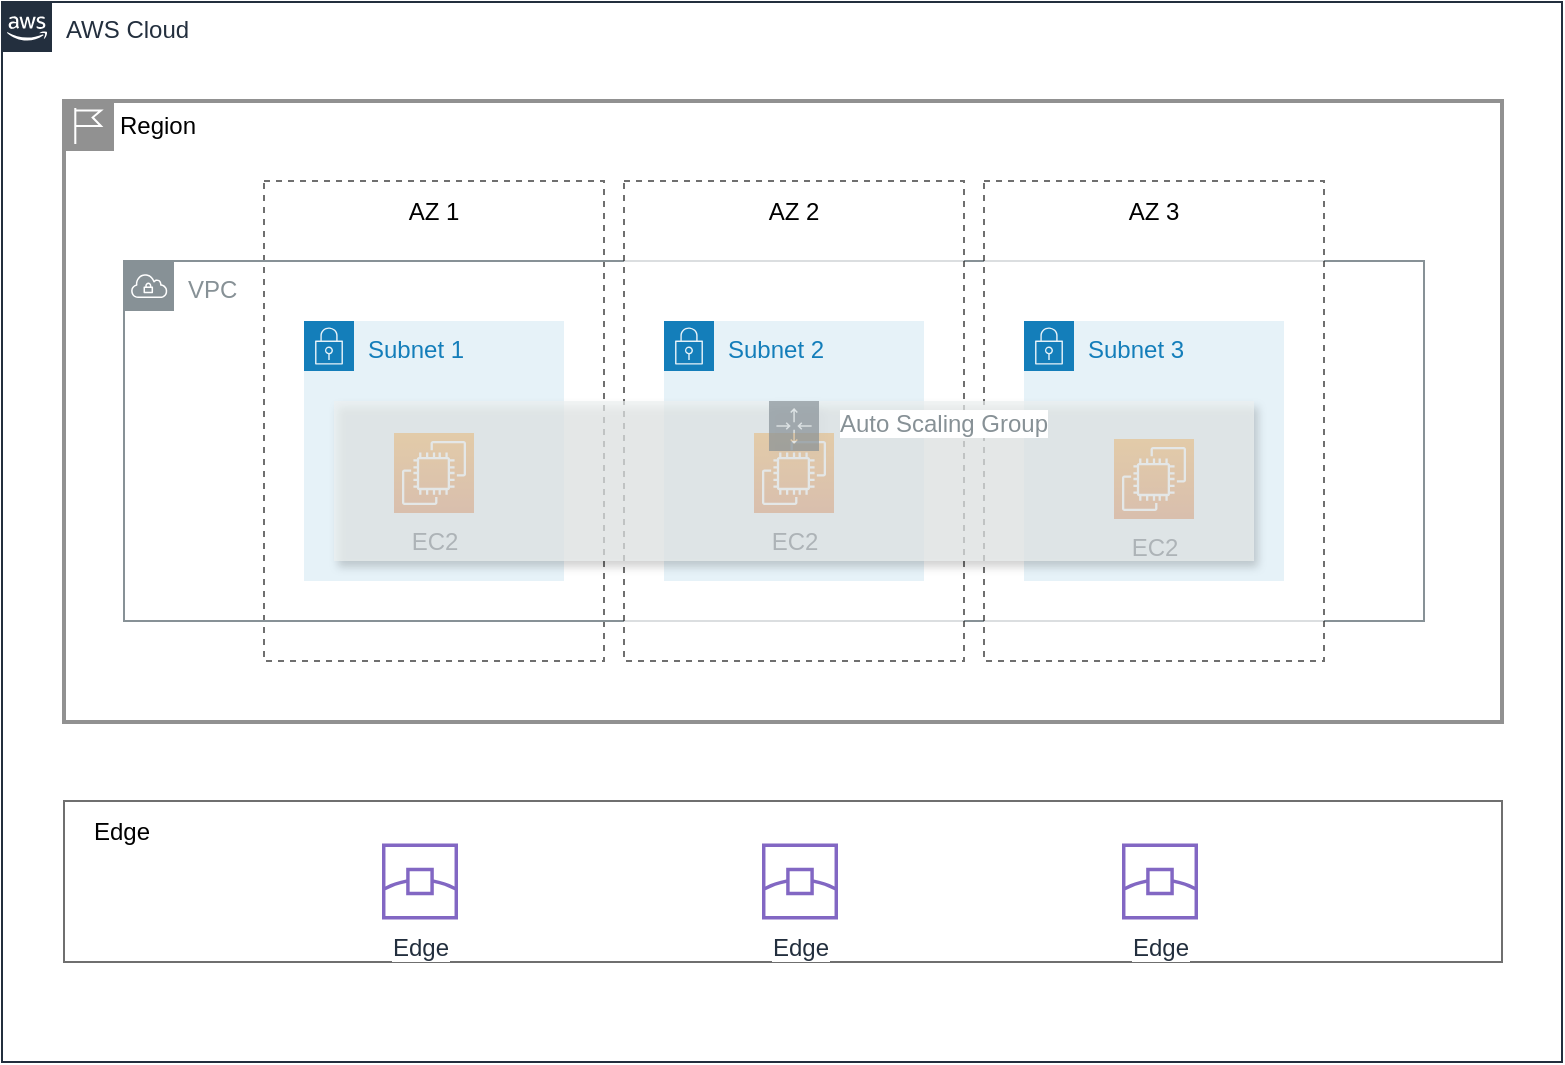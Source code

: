 <mxfile version="20.3.0" type="device"><diagram id="Ht1M8jgEwFfnCIfOTk4-" name="Page-1"><mxGraphModel dx="2291" dy="1858" grid="1" gridSize="10" guides="1" tooltips="1" connect="1" arrows="1" fold="1" page="1" pageScale="1" pageWidth="1169" pageHeight="827" math="0" shadow="0"><root><mxCell id="0"/><mxCell id="1" parent="0"/><mxCell id="UEzPUAAOIrF-is8g5C7q-175" value="AWS Cloud" style="points=[[0,0],[0.25,0],[0.5,0],[0.75,0],[1,0],[1,0.25],[1,0.5],[1,0.75],[1,1],[0.75,1],[0.5,1],[0.25,1],[0,1],[0,0.75],[0,0.5],[0,0.25]];outlineConnect=0;gradientColor=none;html=1;whiteSpace=wrap;fontSize=12;fontStyle=0;shape=mxgraph.aws4.group;grIcon=mxgraph.aws4.group_aws_cloud_alt;strokeColor=#232F3E;fillColor=none;verticalAlign=top;align=left;spacingLeft=30;fontColor=#232F3E;dashed=0;labelBackgroundColor=#ffffff;container=1;pointerEvents=0;collapsible=0;recursiveResize=0;" parent="1" vertex="1"><mxGeometry x="-80" y="-800" width="780" height="530" as="geometry"/></mxCell><mxCell id="mkdfGRH1sTbtCdt6mufN-1" value="Region" style="shape=mxgraph.ibm.box;prType=region;fontStyle=0;verticalAlign=top;align=left;spacingLeft=32;spacingTop=4;fillColor=none;rounded=0;whiteSpace=wrap;html=1;strokeColor=#919191;strokeWidth=2;dashed=0;container=1;spacing=-4;collapsible=0;expand=0;recursiveResize=0;" vertex="1" parent="UEzPUAAOIrF-is8g5C7q-175"><mxGeometry x="31" y="49.5" width="719" height="310.5" as="geometry"/></mxCell><mxCell id="mkdfGRH1sTbtCdt6mufN-13" value="" style="rounded=0;whiteSpace=wrap;html=1;shadow=0;dashed=1;labelBackgroundColor=default;labelBorderColor=none;sketch=0;strokeColor=#333333;strokeWidth=1;opacity=70;glass=0;" vertex="1" parent="mkdfGRH1sTbtCdt6mufN-1"><mxGeometry x="100" y="40" width="170" height="240" as="geometry"/></mxCell><mxCell id="mkdfGRH1sTbtCdt6mufN-2" value="VPC" style="sketch=0;outlineConnect=0;gradientColor=none;html=1;whiteSpace=wrap;fontSize=12;fontStyle=0;shape=mxgraph.aws4.group;grIcon=mxgraph.aws4.group_vpc;strokeColor=#879196;fillColor=none;verticalAlign=top;align=left;spacingLeft=30;fontColor=#879196;dashed=0;" vertex="1" parent="mkdfGRH1sTbtCdt6mufN-1"><mxGeometry x="30" y="80" width="650" height="180" as="geometry"/></mxCell><mxCell id="mkdfGRH1sTbtCdt6mufN-15" value="" style="rounded=0;whiteSpace=wrap;html=1;shadow=0;dashed=1;labelBackgroundColor=default;labelBorderColor=none;sketch=0;strokeColor=#333333;strokeWidth=1;opacity=70;glass=0;" vertex="1" parent="mkdfGRH1sTbtCdt6mufN-1"><mxGeometry x="280" y="40" width="170" height="240" as="geometry"/></mxCell><mxCell id="mkdfGRH1sTbtCdt6mufN-5" value="Subnet 1" style="points=[[0,0],[0.25,0],[0.5,0],[0.75,0],[1,0],[1,0.25],[1,0.5],[1,0.75],[1,1],[0.75,1],[0.5,1],[0.25,1],[0,1],[0,0.75],[0,0.5],[0,0.25]];outlineConnect=0;gradientColor=none;html=1;whiteSpace=wrap;fontSize=12;fontStyle=0;container=1;pointerEvents=0;collapsible=0;recursiveResize=0;shape=mxgraph.aws4.group;grIcon=mxgraph.aws4.group_security_group;grStroke=0;strokeColor=#147EBA;fillColor=#E6F2F8;verticalAlign=top;align=left;spacingLeft=30;fontColor=#147EBA;dashed=0;" vertex="1" parent="mkdfGRH1sTbtCdt6mufN-1"><mxGeometry x="120" y="110" width="130" height="130" as="geometry"/></mxCell><mxCell id="mkdfGRH1sTbtCdt6mufN-8" value="EC2" style="sketch=0;points=[[0,0,0],[0.25,0,0],[0.5,0,0],[0.75,0,0],[1,0,0],[0,1,0],[0.25,1,0],[0.5,1,0],[0.75,1,0],[1,1,0],[0,0.25,0],[0,0.5,0],[0,0.75,0],[1,0.25,0],[1,0.5,0],[1,0.75,0]];outlineConnect=0;fontColor=#232F3E;gradientColor=#F78E04;gradientDirection=north;fillColor=#D05C17;strokeColor=#ffffff;dashed=0;verticalLabelPosition=bottom;verticalAlign=top;align=center;html=1;fontSize=12;fontStyle=0;aspect=fixed;shape=mxgraph.aws4.resourceIcon;resIcon=mxgraph.aws4.ec2;" vertex="1" parent="mkdfGRH1sTbtCdt6mufN-5"><mxGeometry x="45" y="56" width="40" height="40" as="geometry"/></mxCell><mxCell id="mkdfGRH1sTbtCdt6mufN-6" value="Subnet 2" style="points=[[0,0],[0.25,0],[0.5,0],[0.75,0],[1,0],[1,0.25],[1,0.5],[1,0.75],[1,1],[0.75,1],[0.5,1],[0.25,1],[0,1],[0,0.75],[0,0.5],[0,0.25]];outlineConnect=0;gradientColor=none;html=1;whiteSpace=wrap;fontSize=12;fontStyle=0;container=1;pointerEvents=0;collapsible=0;recursiveResize=0;shape=mxgraph.aws4.group;grIcon=mxgraph.aws4.group_security_group;grStroke=0;strokeColor=#147EBA;fillColor=#E6F2F8;verticalAlign=top;align=left;spacingLeft=30;fontColor=#147EBA;dashed=0;" vertex="1" parent="mkdfGRH1sTbtCdt6mufN-1"><mxGeometry x="300" y="110" width="130" height="130" as="geometry"/></mxCell><mxCell id="mkdfGRH1sTbtCdt6mufN-9" value="EC2" style="sketch=0;points=[[0,0,0],[0.25,0,0],[0.5,0,0],[0.75,0,0],[1,0,0],[0,1,0],[0.25,1,0],[0.5,1,0],[0.75,1,0],[1,1,0],[0,0.25,0],[0,0.5,0],[0,0.75,0],[1,0.25,0],[1,0.5,0],[1,0.75,0]];outlineConnect=0;fontColor=#232F3E;gradientColor=#F78E04;gradientDirection=north;fillColor=#D05C17;strokeColor=#ffffff;dashed=0;verticalLabelPosition=bottom;verticalAlign=top;align=center;html=1;fontSize=12;fontStyle=0;aspect=fixed;shape=mxgraph.aws4.resourceIcon;resIcon=mxgraph.aws4.ec2;" vertex="1" parent="mkdfGRH1sTbtCdt6mufN-6"><mxGeometry x="45" y="56" width="40" height="40" as="geometry"/></mxCell><mxCell id="mkdfGRH1sTbtCdt6mufN-16" value="" style="rounded=0;whiteSpace=wrap;html=1;shadow=0;dashed=1;labelBackgroundColor=default;labelBorderColor=none;sketch=0;strokeColor=#333333;strokeWidth=1;opacity=70;glass=0;" vertex="1" parent="mkdfGRH1sTbtCdt6mufN-1"><mxGeometry x="460" y="40" width="170" height="240" as="geometry"/></mxCell><mxCell id="mkdfGRH1sTbtCdt6mufN-7" value="Subnet 3" style="points=[[0,0],[0.25,0],[0.5,0],[0.75,0],[1,0],[1,0.25],[1,0.5],[1,0.75],[1,1],[0.75,1],[0.5,1],[0.25,1],[0,1],[0,0.75],[0,0.5],[0,0.25]];outlineConnect=0;gradientColor=none;html=1;whiteSpace=wrap;fontSize=12;fontStyle=0;container=1;pointerEvents=0;collapsible=0;recursiveResize=0;shape=mxgraph.aws4.group;grIcon=mxgraph.aws4.group_security_group;grStroke=0;strokeColor=#147EBA;fillColor=#E6F2F8;verticalAlign=top;align=left;spacingLeft=30;fontColor=#147EBA;dashed=0;" vertex="1" parent="mkdfGRH1sTbtCdt6mufN-1"><mxGeometry x="480" y="110" width="130" height="130" as="geometry"/></mxCell><mxCell id="mkdfGRH1sTbtCdt6mufN-10" value="EC2" style="sketch=0;points=[[0,0,0],[0.25,0,0],[0.5,0,0],[0.75,0,0],[1,0,0],[0,1,0],[0.25,1,0],[0.5,1,0],[0.75,1,0],[1,1,0],[0,0.25,0],[0,0.5,0],[0,0.75,0],[1,0.25,0],[1,0.5,0],[1,0.75,0]];outlineConnect=0;fontColor=#232F3E;gradientColor=#F78E04;gradientDirection=north;fillColor=#D05C17;strokeColor=#ffffff;dashed=0;verticalLabelPosition=bottom;verticalAlign=top;align=center;html=1;fontSize=12;fontStyle=0;aspect=fixed;shape=mxgraph.aws4.resourceIcon;resIcon=mxgraph.aws4.ec2;" vertex="1" parent="mkdfGRH1sTbtCdt6mufN-7"><mxGeometry x="45" y="59" width="40" height="40" as="geometry"/></mxCell><mxCell id="mkdfGRH1sTbtCdt6mufN-11" value="Auto Scaling Group" style="sketch=0;outlineConnect=0;gradientColor=none;html=1;whiteSpace=wrap;fontSize=12;fontStyle=0;shape=mxgraph.aws4.groupCenter;grIcon=mxgraph.aws4.group_auto_scaling_group;grStroke=0;strokeColor=#879196;fillColor=#ECEFEF;verticalAlign=top;align=center;fontColor=#879196;dashed=0;spacingTop=-3;opacity=70;strokeWidth=6;perimeterSpacing=1;spacingBottom=0;spacingRight=0;spacingLeft=150;labelBorderColor=none;labelBackgroundColor=default;shadow=1;" vertex="1" parent="mkdfGRH1sTbtCdt6mufN-1"><mxGeometry x="135" y="150" width="460" height="80" as="geometry"/></mxCell><mxCell id="mkdfGRH1sTbtCdt6mufN-14" value="AZ 1" style="text;html=1;strokeColor=none;fillColor=none;align=center;verticalAlign=middle;whiteSpace=wrap;rounded=0;shadow=0;glass=0;dashed=1;labelBackgroundColor=default;labelBorderColor=none;sketch=0;strokeWidth=1;opacity=70;" vertex="1" parent="mkdfGRH1sTbtCdt6mufN-1"><mxGeometry x="155" y="40" width="60" height="30" as="geometry"/></mxCell><mxCell id="mkdfGRH1sTbtCdt6mufN-17" value="AZ 2" style="text;html=1;strokeColor=none;fillColor=none;align=center;verticalAlign=middle;whiteSpace=wrap;rounded=0;shadow=0;glass=0;dashed=1;labelBackgroundColor=default;labelBorderColor=none;sketch=0;strokeWidth=1;opacity=70;" vertex="1" parent="mkdfGRH1sTbtCdt6mufN-1"><mxGeometry x="335" y="40" width="60" height="30" as="geometry"/></mxCell><mxCell id="mkdfGRH1sTbtCdt6mufN-18" value="AZ 3" style="text;html=1;strokeColor=none;fillColor=none;align=center;verticalAlign=middle;whiteSpace=wrap;rounded=0;shadow=0;glass=0;dashed=1;labelBackgroundColor=default;labelBorderColor=none;sketch=0;strokeWidth=1;opacity=70;" vertex="1" parent="mkdfGRH1sTbtCdt6mufN-1"><mxGeometry x="515" y="40" width="60" height="30" as="geometry"/></mxCell><mxCell id="mkdfGRH1sTbtCdt6mufN-19" value="" style="rounded=0;whiteSpace=wrap;html=1;shadow=0;glass=0;labelBackgroundColor=default;labelBorderColor=none;sketch=0;strokeColor=#333333;strokeWidth=1;opacity=70;" vertex="1" parent="UEzPUAAOIrF-is8g5C7q-175"><mxGeometry x="31" y="399.5" width="719" height="80.5" as="geometry"/></mxCell><mxCell id="mkdfGRH1sTbtCdt6mufN-20" value="Edge" style="sketch=0;outlineConnect=0;fontColor=#232F3E;gradientColor=none;fillColor=#4D27AA;strokeColor=none;dashed=0;verticalLabelPosition=bottom;verticalAlign=top;align=center;html=1;fontSize=12;fontStyle=0;aspect=fixed;pointerEvents=1;shape=mxgraph.aws4.edge_location;shadow=0;glass=0;labelBackgroundColor=default;labelBorderColor=none;strokeWidth=1;opacity=70;" vertex="1" parent="UEzPUAAOIrF-is8g5C7q-175"><mxGeometry x="190" y="420.75" width="38" height="38" as="geometry"/></mxCell><mxCell id="mkdfGRH1sTbtCdt6mufN-21" value="Edge" style="text;html=1;strokeColor=none;fillColor=none;align=center;verticalAlign=middle;whiteSpace=wrap;rounded=0;shadow=0;glass=0;labelBackgroundColor=default;labelBorderColor=none;sketch=0;strokeWidth=1;opacity=70;" vertex="1" parent="UEzPUAAOIrF-is8g5C7q-175"><mxGeometry x="30" y="399.5" width="60" height="30" as="geometry"/></mxCell><mxCell id="mkdfGRH1sTbtCdt6mufN-22" value="Edge" style="sketch=0;outlineConnect=0;fontColor=#232F3E;gradientColor=none;fillColor=#4D27AA;strokeColor=none;dashed=0;verticalLabelPosition=bottom;verticalAlign=top;align=center;html=1;fontSize=12;fontStyle=0;aspect=fixed;pointerEvents=1;shape=mxgraph.aws4.edge_location;shadow=0;glass=0;labelBackgroundColor=default;labelBorderColor=none;strokeWidth=1;opacity=70;" vertex="1" parent="UEzPUAAOIrF-is8g5C7q-175"><mxGeometry x="380" y="420.75" width="38" height="38" as="geometry"/></mxCell><mxCell id="mkdfGRH1sTbtCdt6mufN-23" value="Edge" style="sketch=0;outlineConnect=0;fontColor=#232F3E;gradientColor=none;fillColor=#4D27AA;strokeColor=none;dashed=0;verticalLabelPosition=bottom;verticalAlign=top;align=center;html=1;fontSize=12;fontStyle=0;aspect=fixed;pointerEvents=1;shape=mxgraph.aws4.edge_location;shadow=0;glass=0;labelBackgroundColor=default;labelBorderColor=none;strokeWidth=1;opacity=70;" vertex="1" parent="UEzPUAAOIrF-is8g5C7q-175"><mxGeometry x="560" y="420.75" width="38" height="38" as="geometry"/></mxCell></root></mxGraphModel></diagram></mxfile>